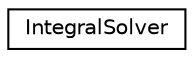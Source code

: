 digraph "Graphical Class Hierarchy"
{
 // LATEX_PDF_SIZE
  edge [fontname="Helvetica",fontsize="10",labelfontname="Helvetica",labelfontsize="10"];
  node [fontname="Helvetica",fontsize="10",shape=record];
  rankdir="LR";
  Node0 [label="IntegralSolver",height=0.2,width=0.4,color="black", fillcolor="white", style="filled",URL="$classoperations__research_1_1bop_1_1_integral_solver.html",tooltip=" "];
}

